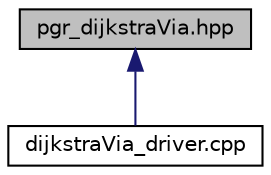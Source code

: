 digraph "pgr_dijkstraVia.hpp"
{
  edge [fontname="Helvetica",fontsize="10",labelfontname="Helvetica",labelfontsize="10"];
  node [fontname="Helvetica",fontsize="10",shape=record];
  Node39 [label="pgr_dijkstraVia.hpp",height=0.2,width=0.4,color="black", fillcolor="grey75", style="filled", fontcolor="black"];
  Node39 -> Node40 [dir="back",color="midnightblue",fontsize="10",style="solid",fontname="Helvetica"];
  Node40 [label="dijkstraVia_driver.cpp",height=0.2,width=0.4,color="black", fillcolor="white", style="filled",URL="$dijkstraVia__driver_8cpp.html"];
}
